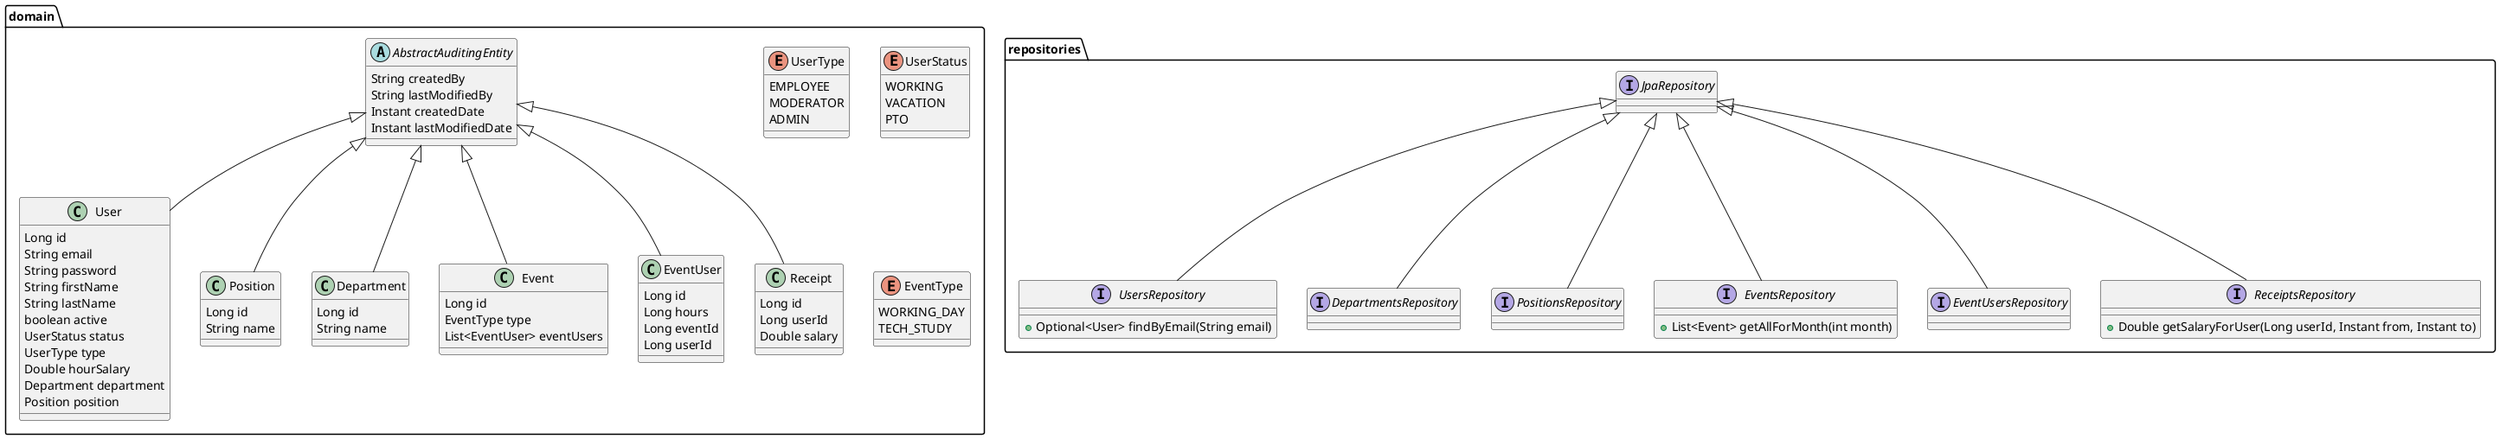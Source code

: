 @startuml

package domain {
    abstract class AbstractAuditingEntity {
    String createdBy
    String lastModifiedBy
    Instant createdDate
    Instant lastModifiedDate
    }

    class User extends AbstractAuditingEntity {
    Long id
    String email
    String password
    String firstName
    String lastName
    boolean active
    UserStatus status
    UserType type
    Double hourSalary
    Department department
    Position position
    }

    class Position extends AbstractAuditingEntity {
    Long id
    String name
    }

    class Department extends AbstractAuditingEntity {
    Long id
    String name
    }

    enum UserType {
    EMPLOYEE
    MODERATOR
    ADMIN
    }

    enum UserStatus {
    WORKING
    VACATION
    PTO
    }

    class Event extends AbstractAuditingEntity {
    Long id
    EventType type
    List<EventUser> eventUsers
    }

    class EventUser extends AbstractAuditingEntity {
    Long id
    Long hours
    Long eventId
    Long userId
    }

    enum EventType {
    WORKING_DAY
    TECH_STUDY
    }

    class Receipt extends AbstractAuditingEntity {
    Long id
    Long userId
    Double salary
    }
}

package repositories {
    interface UsersRepository extends JpaRepository {
    + Optional<User> findByEmail(String email)
    }
    interface DepartmentsRepository extends JpaRepository
    interface PositionsRepository extends JpaRepository
    interface EventsRepository extends JpaRepository{
        + List<Event> getAllForMonth(int month)
    }
    interface EventUsersRepository extends JpaRepository
    interface ReceiptsRepository extends JpaRepository{
        + Double getSalaryForUser(Long userId, Instant from, Instant to)
    }
}

@enduml
